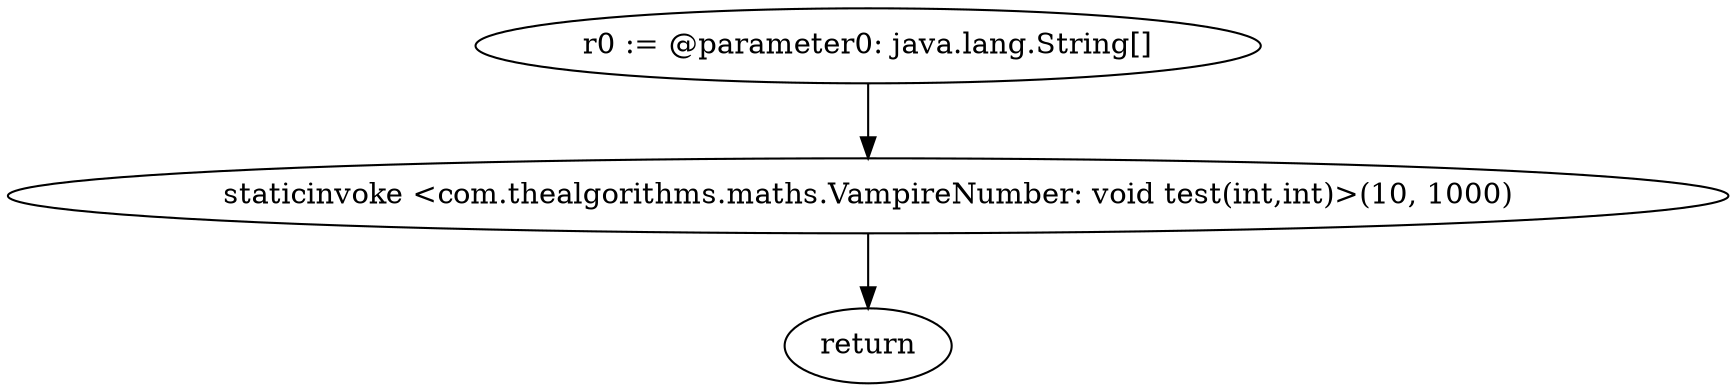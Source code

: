 digraph "unitGraph" {
    "r0 := @parameter0: java.lang.String[]"
    "staticinvoke <com.thealgorithms.maths.VampireNumber: void test(int,int)>(10, 1000)"
    "return"
    "r0 := @parameter0: java.lang.String[]"->"staticinvoke <com.thealgorithms.maths.VampireNumber: void test(int,int)>(10, 1000)";
    "staticinvoke <com.thealgorithms.maths.VampireNumber: void test(int,int)>(10, 1000)"->"return";
}
